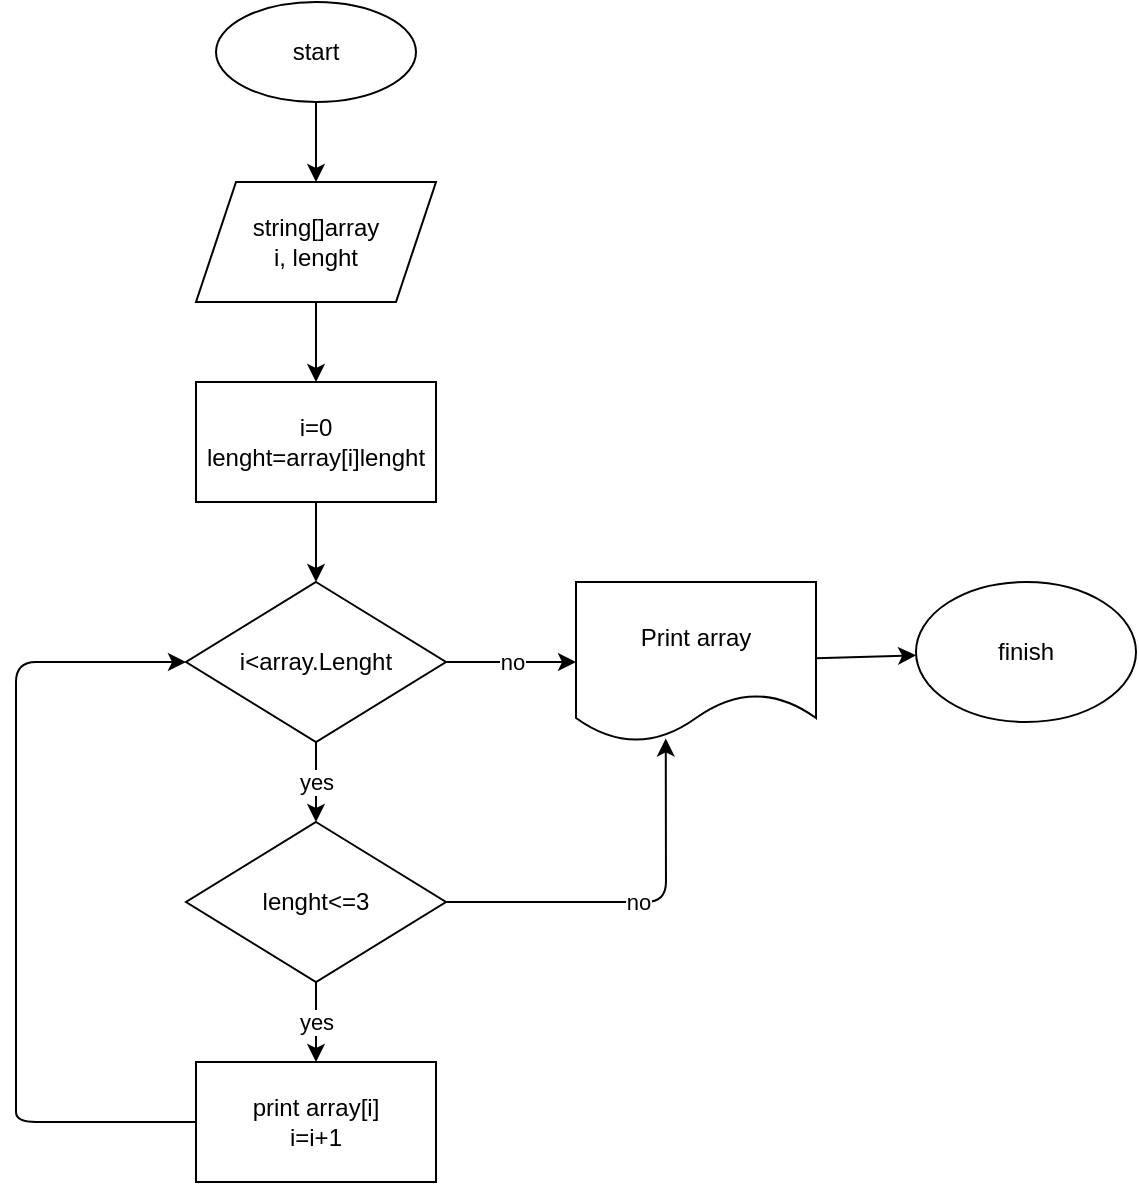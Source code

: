 <mxfile>
    <diagram id="paHpQtoe2lpeYNPKnszP" name="Страница 1">
        <mxGraphModel dx="1204" dy="379" grid="1" gridSize="10" guides="1" tooltips="1" connect="1" arrows="1" fold="1" page="1" pageScale="1" pageWidth="827" pageHeight="1169" math="0" shadow="0">
            <root>
                <mxCell id="0"/>
                <mxCell id="1" parent="0"/>
                <mxCell id="18" value="" style="edgeStyle=none;html=1;" edge="1" parent="1" source="2" target="3">
                    <mxGeometry relative="1" as="geometry"/>
                </mxCell>
                <mxCell id="2" value="start" style="ellipse;whiteSpace=wrap;html=1;" vertex="1" parent="1">
                    <mxGeometry x="180" y="10" width="100" height="50" as="geometry"/>
                </mxCell>
                <mxCell id="17" value="" style="edgeStyle=none;html=1;" edge="1" parent="1" source="3" target="4">
                    <mxGeometry relative="1" as="geometry"/>
                </mxCell>
                <mxCell id="3" value="string[]array&lt;br&gt;i, lenght" style="shape=parallelogram;perimeter=parallelogramPerimeter;whiteSpace=wrap;html=1;fixedSize=1;" vertex="1" parent="1">
                    <mxGeometry x="170" y="100" width="120" height="60" as="geometry"/>
                </mxCell>
                <mxCell id="7" value="" style="edgeStyle=none;html=1;" edge="1" parent="1" source="4" target="5">
                    <mxGeometry relative="1" as="geometry"/>
                </mxCell>
                <mxCell id="4" value="i=0&lt;br&gt;lenght=array[i]lenght" style="rounded=0;whiteSpace=wrap;html=1;" vertex="1" parent="1">
                    <mxGeometry x="170" y="200" width="120" height="60" as="geometry"/>
                </mxCell>
                <mxCell id="8" value="yes" style="edgeStyle=none;html=1;" edge="1" parent="1" source="5" target="6">
                    <mxGeometry relative="1" as="geometry"/>
                </mxCell>
                <mxCell id="11" value="no" style="edgeStyle=none;html=1;" edge="1" parent="1" source="5" target="9">
                    <mxGeometry relative="1" as="geometry"/>
                </mxCell>
                <mxCell id="5" value="i&amp;lt;array.Lenght" style="rhombus;whiteSpace=wrap;html=1;" vertex="1" parent="1">
                    <mxGeometry x="165" y="300" width="130" height="80" as="geometry"/>
                </mxCell>
                <mxCell id="12" value="no" style="edgeStyle=none;html=1;entryX=0.374;entryY=0.978;entryDx=0;entryDy=0;entryPerimeter=0;" edge="1" parent="1" source="6" target="9">
                    <mxGeometry relative="1" as="geometry">
                        <Array as="points">
                            <mxPoint x="405" y="460"/>
                        </Array>
                    </mxGeometry>
                </mxCell>
                <mxCell id="13" value="yes" style="edgeStyle=none;html=1;" edge="1" parent="1" source="6" target="10">
                    <mxGeometry relative="1" as="geometry"/>
                </mxCell>
                <mxCell id="6" value="lenght&amp;lt;=3" style="rhombus;whiteSpace=wrap;html=1;" vertex="1" parent="1">
                    <mxGeometry x="165" y="420" width="130" height="80" as="geometry"/>
                </mxCell>
                <mxCell id="16" value="" style="edgeStyle=none;html=1;" edge="1" parent="1" source="9" target="15">
                    <mxGeometry relative="1" as="geometry"/>
                </mxCell>
                <mxCell id="9" value="Print array" style="shape=document;whiteSpace=wrap;html=1;boundedLbl=1;" vertex="1" parent="1">
                    <mxGeometry x="360" y="300" width="120" height="80" as="geometry"/>
                </mxCell>
                <mxCell id="14" style="edgeStyle=none;html=1;entryX=0;entryY=0.5;entryDx=0;entryDy=0;" edge="1" parent="1" source="10" target="5">
                    <mxGeometry relative="1" as="geometry">
                        <Array as="points">
                            <mxPoint x="80" y="570"/>
                            <mxPoint x="80" y="560"/>
                            <mxPoint x="80" y="340"/>
                        </Array>
                    </mxGeometry>
                </mxCell>
                <mxCell id="10" value="print array[i]&lt;br&gt;i=i+1" style="rounded=0;whiteSpace=wrap;html=1;" vertex="1" parent="1">
                    <mxGeometry x="170" y="540" width="120" height="60" as="geometry"/>
                </mxCell>
                <mxCell id="15" value="finish" style="ellipse;whiteSpace=wrap;html=1;" vertex="1" parent="1">
                    <mxGeometry x="530" y="300" width="110" height="70" as="geometry"/>
                </mxCell>
            </root>
        </mxGraphModel>
    </diagram>
</mxfile>